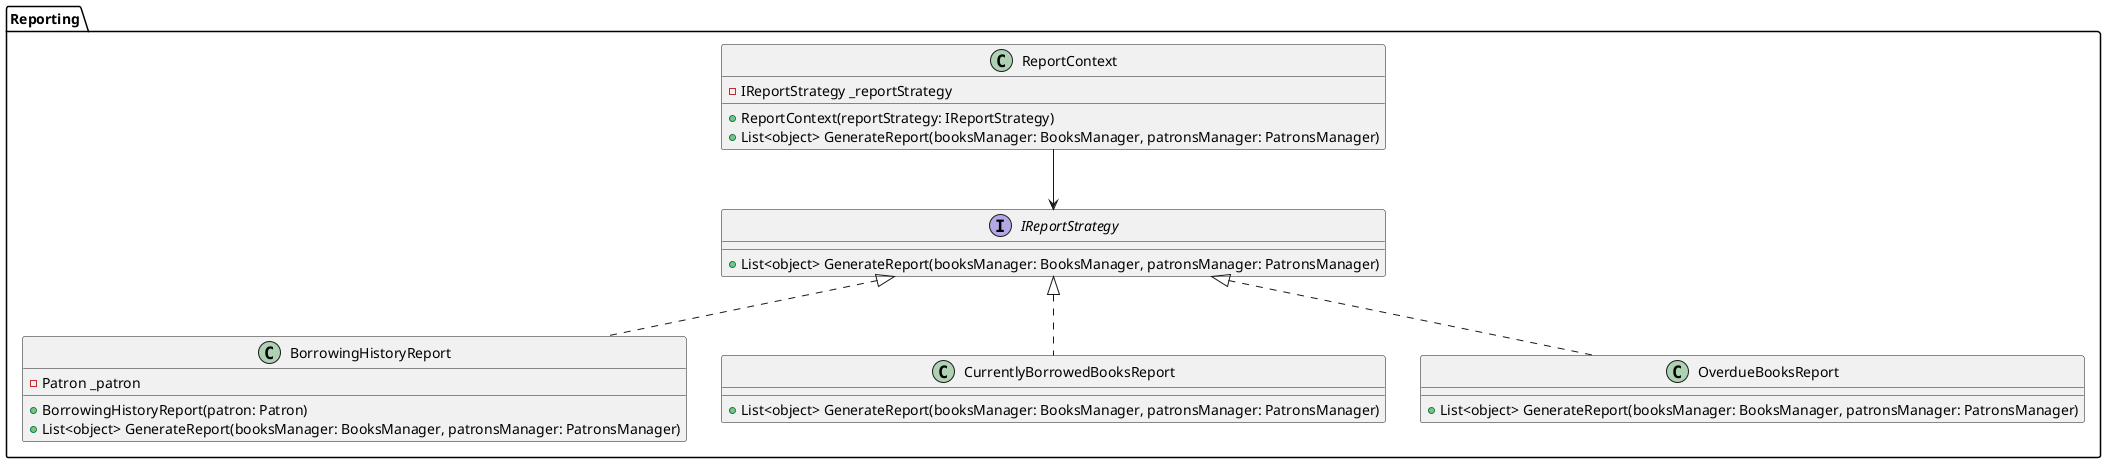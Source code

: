 @startuml Reporting
package "Reporting" {
    interface IReportStrategy {
        +List<object> GenerateReport(booksManager: BooksManager, patronsManager: PatronsManager)
    }

    class BorrowingHistoryReport {
        - Patron _patron
        +BorrowingHistoryReport(patron: Patron)
        +List<object> GenerateReport(booksManager: BooksManager, patronsManager: PatronsManager)
    }

    class CurrentlyBorrowedBooksReport {
        +List<object> GenerateReport(booksManager: BooksManager, patronsManager: PatronsManager)
    }

    class OverdueBooksReport {
        +List<object> GenerateReport(booksManager: BooksManager, patronsManager: PatronsManager)
    }

    class ReportContext {
        - IReportStrategy _reportStrategy
        +ReportContext(reportStrategy: IReportStrategy)
        +List<object> GenerateReport(booksManager: BooksManager, patronsManager: PatronsManager)
    }
}
IReportStrategy <|.. BorrowingHistoryReport
IReportStrategy <|.. CurrentlyBorrowedBooksReport
IReportStrategy <|.. OverdueBooksReport
ReportContext --> IReportStrategy
@enduml
